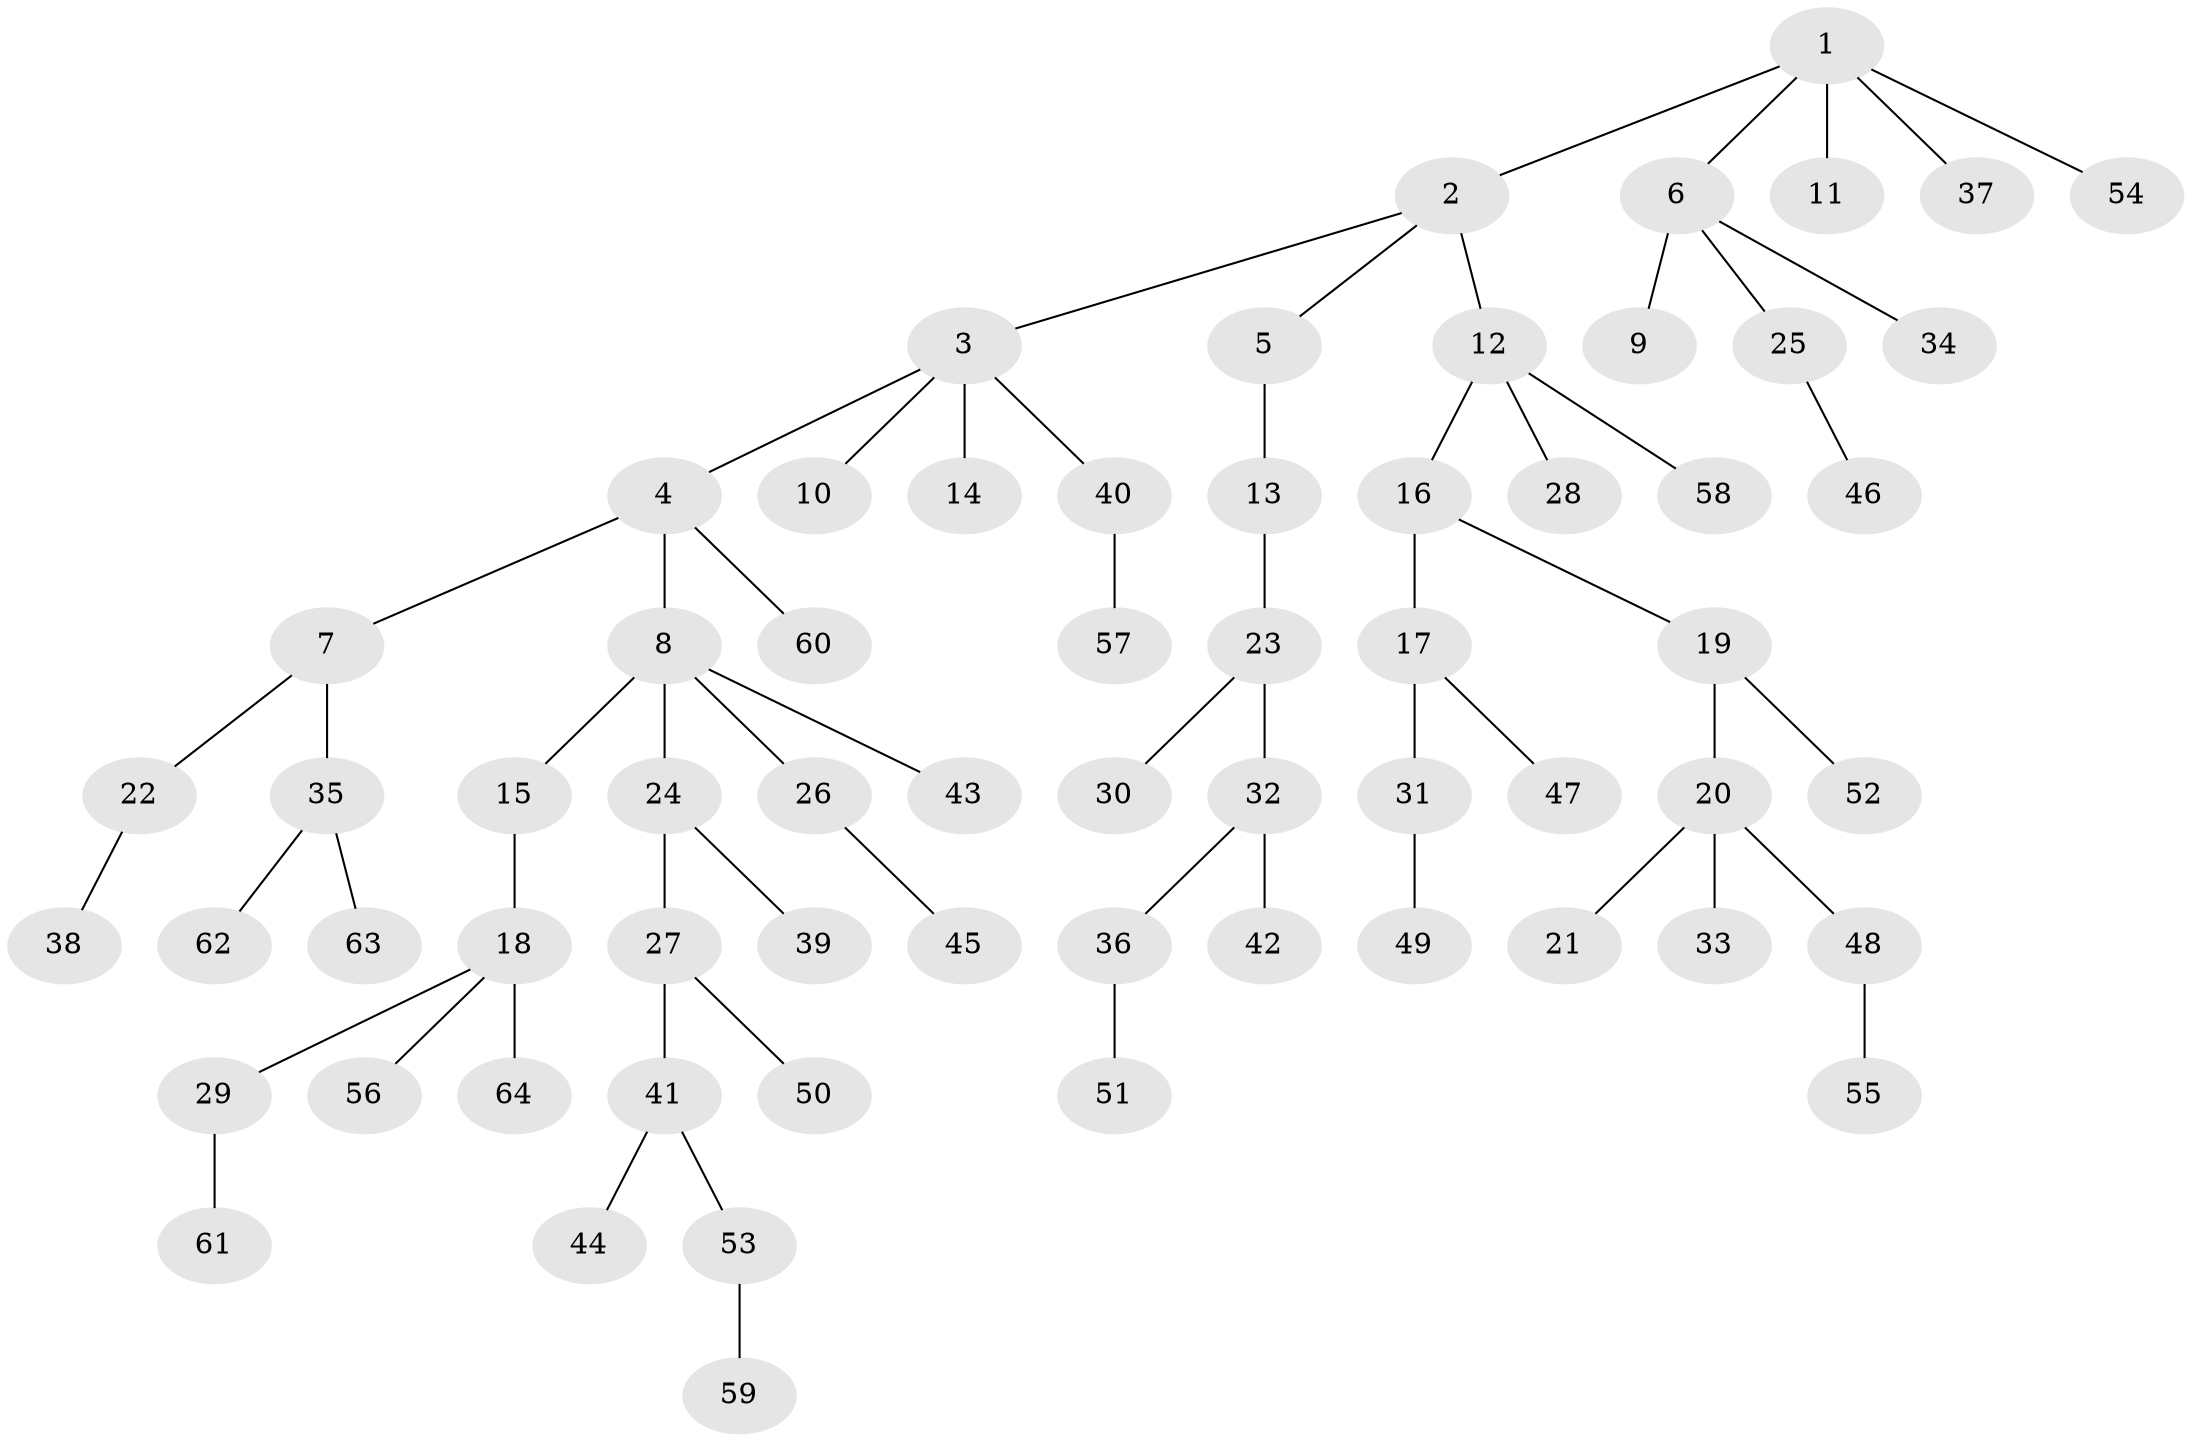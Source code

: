 // coarse degree distribution, {2: 0.36363636363636365, 4: 0.09090909090909091, 3: 0.15151515151515152, 1: 0.3939393939393939}
// Generated by graph-tools (version 1.1) at 2025/51/03/04/25 22:51:57]
// undirected, 64 vertices, 63 edges
graph export_dot {
  node [color=gray90,style=filled];
  1;
  2;
  3;
  4;
  5;
  6;
  7;
  8;
  9;
  10;
  11;
  12;
  13;
  14;
  15;
  16;
  17;
  18;
  19;
  20;
  21;
  22;
  23;
  24;
  25;
  26;
  27;
  28;
  29;
  30;
  31;
  32;
  33;
  34;
  35;
  36;
  37;
  38;
  39;
  40;
  41;
  42;
  43;
  44;
  45;
  46;
  47;
  48;
  49;
  50;
  51;
  52;
  53;
  54;
  55;
  56;
  57;
  58;
  59;
  60;
  61;
  62;
  63;
  64;
  1 -- 2;
  1 -- 6;
  1 -- 11;
  1 -- 37;
  1 -- 54;
  2 -- 3;
  2 -- 5;
  2 -- 12;
  3 -- 4;
  3 -- 10;
  3 -- 14;
  3 -- 40;
  4 -- 7;
  4 -- 8;
  4 -- 60;
  5 -- 13;
  6 -- 9;
  6 -- 25;
  6 -- 34;
  7 -- 22;
  7 -- 35;
  8 -- 15;
  8 -- 24;
  8 -- 26;
  8 -- 43;
  12 -- 16;
  12 -- 28;
  12 -- 58;
  13 -- 23;
  15 -- 18;
  16 -- 17;
  16 -- 19;
  17 -- 31;
  17 -- 47;
  18 -- 29;
  18 -- 56;
  18 -- 64;
  19 -- 20;
  19 -- 52;
  20 -- 21;
  20 -- 33;
  20 -- 48;
  22 -- 38;
  23 -- 30;
  23 -- 32;
  24 -- 27;
  24 -- 39;
  25 -- 46;
  26 -- 45;
  27 -- 41;
  27 -- 50;
  29 -- 61;
  31 -- 49;
  32 -- 36;
  32 -- 42;
  35 -- 62;
  35 -- 63;
  36 -- 51;
  40 -- 57;
  41 -- 44;
  41 -- 53;
  48 -- 55;
  53 -- 59;
}

